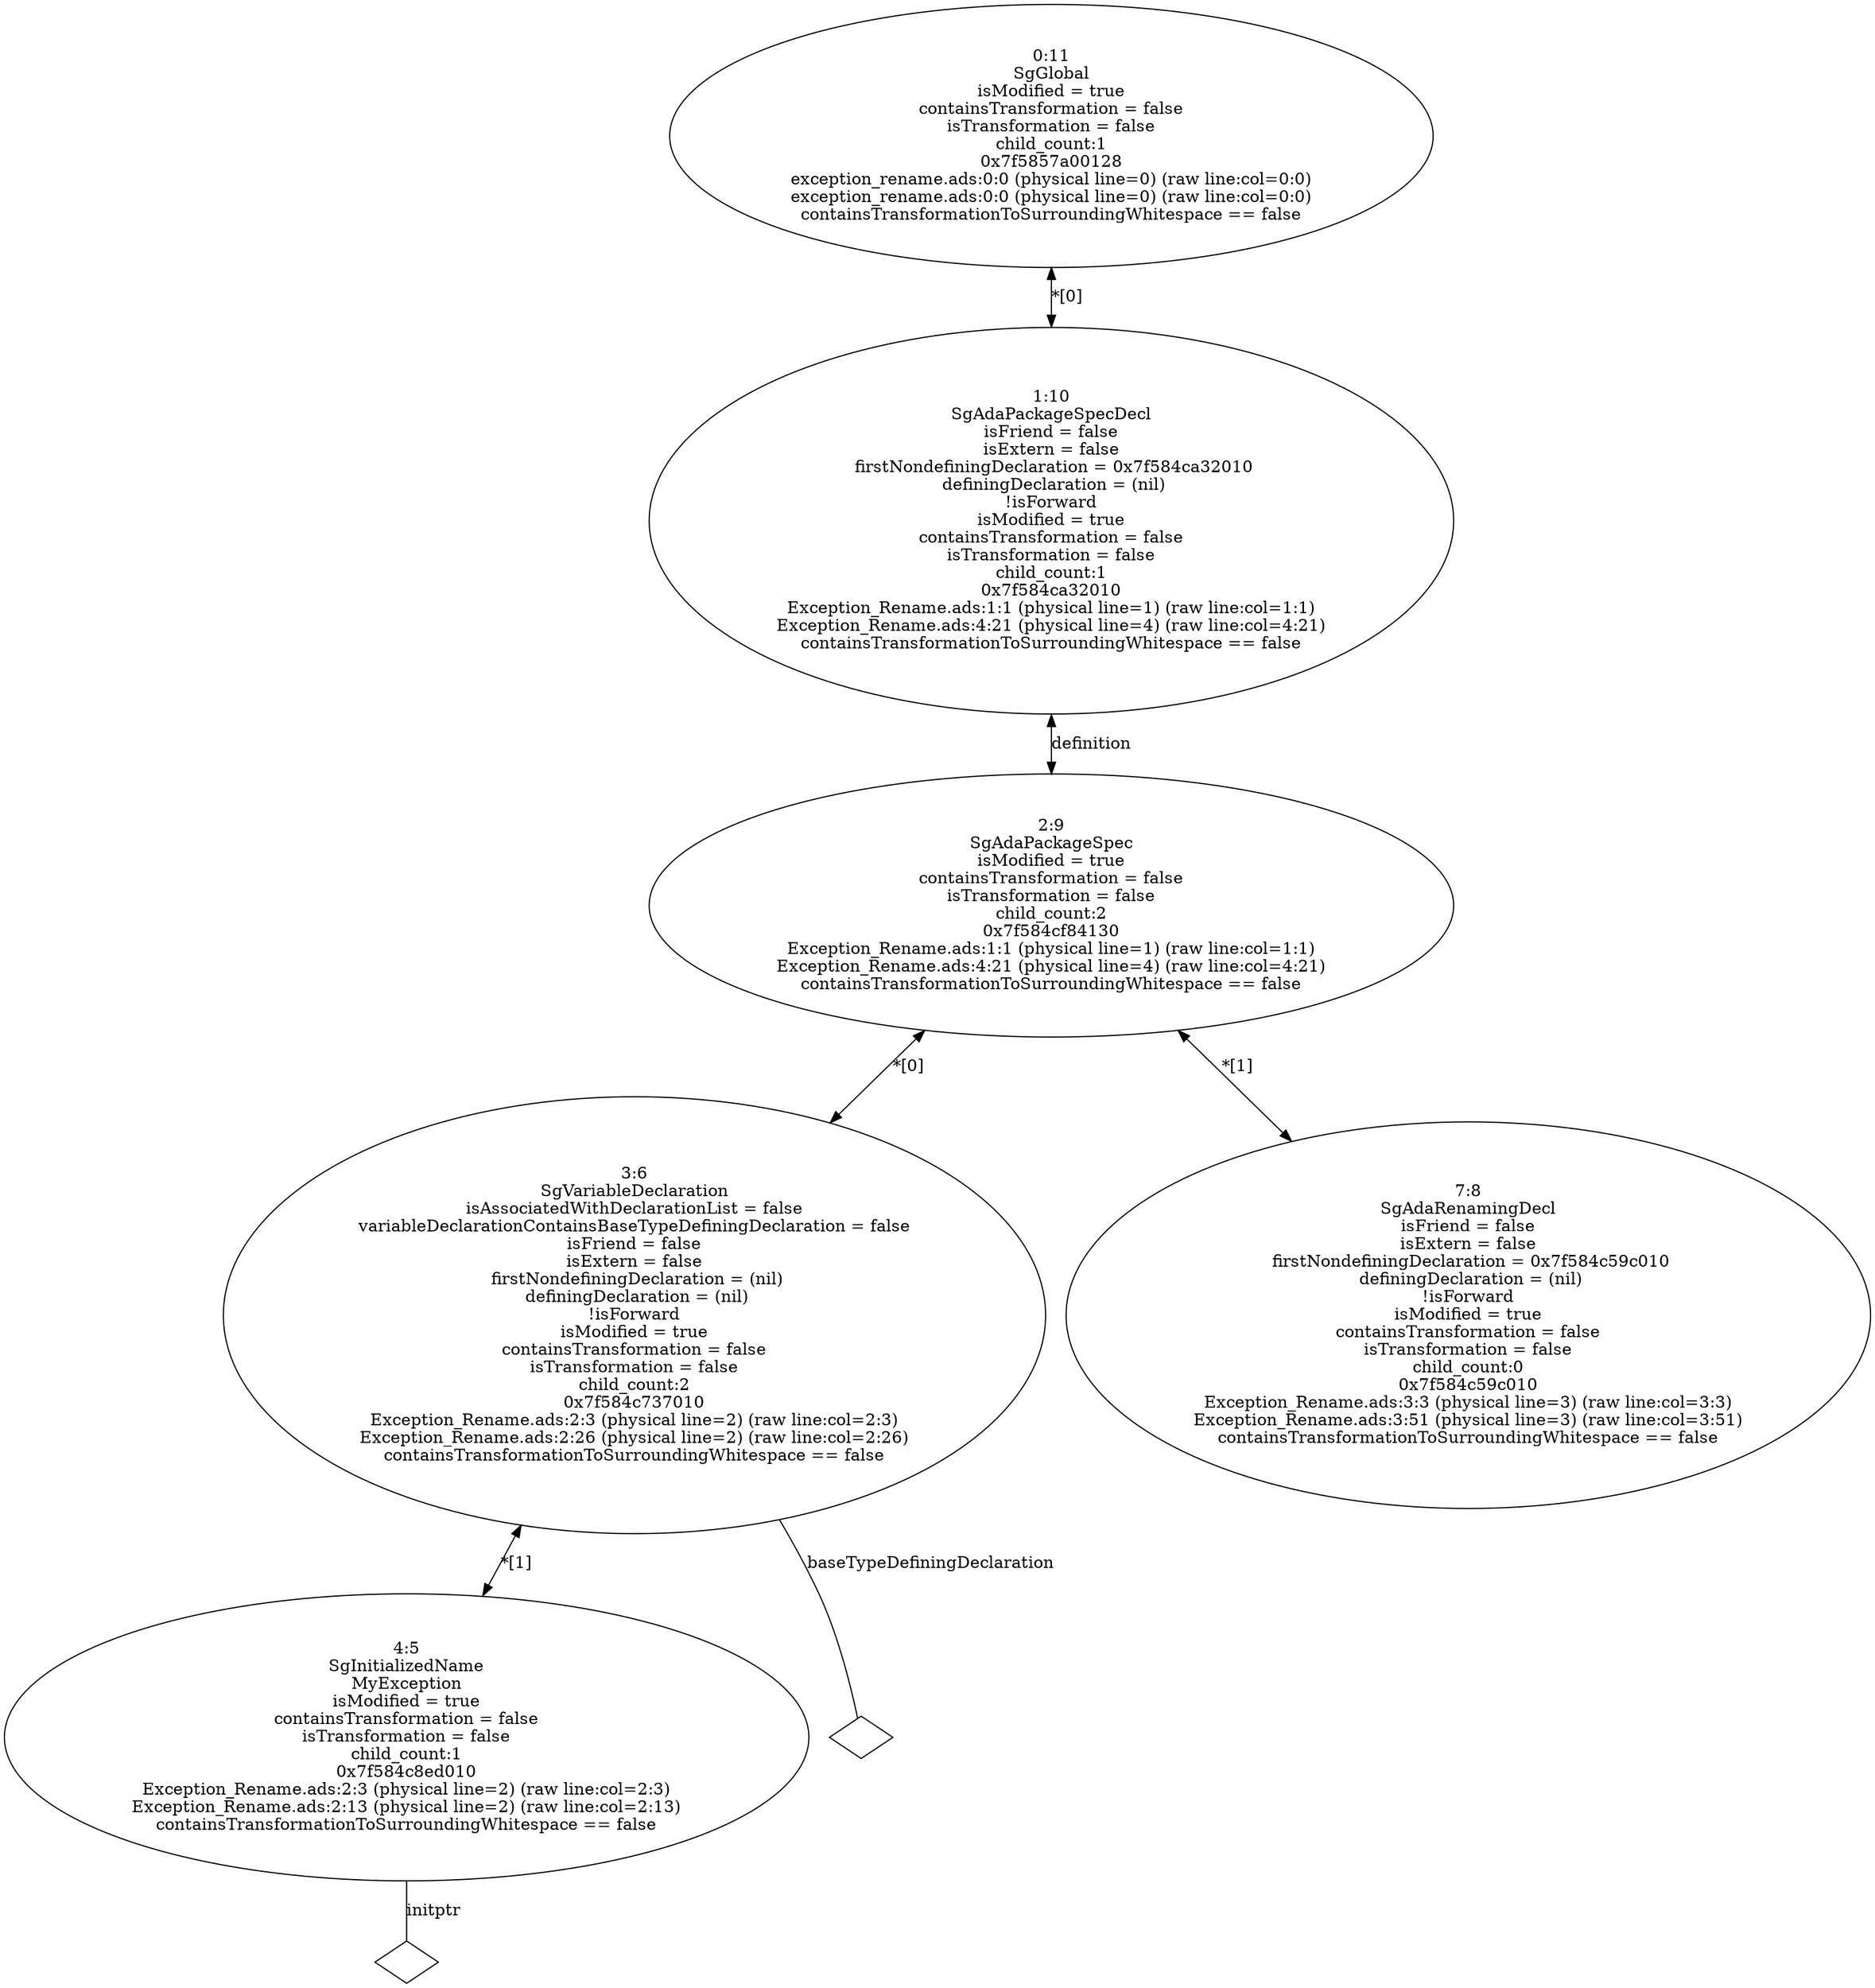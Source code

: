 digraph "G./exception_rename_rose.dot" {
"0x7f584c8ed010"[label="4:5\nSgInitializedName\nMyException\nisModified = true\ncontainsTransformation = false\nisTransformation = false\nchild_count:1\n0x7f584c8ed010\nException_Rename.ads:2:3 (physical line=2) (raw line:col=2:3)\nException_Rename.ads:2:13 (physical line=2) (raw line:col=2:13)\ncontainsTransformationToSurroundingWhitespace == false\n" ];
"0x7f584c8ed010" -> "0x7f584c8ed010__initptr__null"[label="initptr" dir=none ];
"0x7f584c8ed010__initptr__null"[label="" shape=diamond ];
"0x7f584c737010"[label="3:6\nSgVariableDeclaration\n isAssociatedWithDeclarationList = false \n variableDeclarationContainsBaseTypeDefiningDeclaration = false \n isFriend = false \n isExtern = false \n firstNondefiningDeclaration = (nil)\n definingDeclaration = (nil)\n!isForward\nisModified = true\ncontainsTransformation = false\nisTransformation = false\nchild_count:2\n0x7f584c737010\nException_Rename.ads:2:3 (physical line=2) (raw line:col=2:3)\nException_Rename.ads:2:26 (physical line=2) (raw line:col=2:26)\ncontainsTransformationToSurroundingWhitespace == false\n" ];
"0x7f584c737010" -> "0x7f584c737010__baseTypeDefiningDeclaration__null"[label="baseTypeDefiningDeclaration" dir=none ];
"0x7f584c737010__baseTypeDefiningDeclaration__null"[label="" shape=diamond ];
"0x7f584c737010" -> "0x7f584c8ed010"[label="*[1]" dir=both ];
"0x7f584c59c010"[label="7:8\nSgAdaRenamingDecl\n isFriend = false \n isExtern = false \n firstNondefiningDeclaration = 0x7f584c59c010\n definingDeclaration = (nil)\n!isForward\nisModified = true\ncontainsTransformation = false\nisTransformation = false\nchild_count:0\n0x7f584c59c010\nException_Rename.ads:3:3 (physical line=3) (raw line:col=3:3)\nException_Rename.ads:3:51 (physical line=3) (raw line:col=3:51)\ncontainsTransformationToSurroundingWhitespace == false\n" ];
"0x7f584cf84130"[label="2:9\nSgAdaPackageSpec\nisModified = true\ncontainsTransformation = false\nisTransformation = false\nchild_count:2\n0x7f584cf84130\nException_Rename.ads:1:1 (physical line=1) (raw line:col=1:1)\nException_Rename.ads:4:21 (physical line=4) (raw line:col=4:21)\ncontainsTransformationToSurroundingWhitespace == false\n" ];
"0x7f584cf84130" -> "0x7f584c737010"[label="*[0]" dir=both ];
"0x7f584cf84130" -> "0x7f584c59c010"[label="*[1]" dir=both ];
"0x7f584ca32010"[label="1:10\nSgAdaPackageSpecDecl\n isFriend = false \n isExtern = false \n firstNondefiningDeclaration = 0x7f584ca32010\n definingDeclaration = (nil)\n!isForward\nisModified = true\ncontainsTransformation = false\nisTransformation = false\nchild_count:1\n0x7f584ca32010\nException_Rename.ads:1:1 (physical line=1) (raw line:col=1:1)\nException_Rename.ads:4:21 (physical line=4) (raw line:col=4:21)\ncontainsTransformationToSurroundingWhitespace == false\n" ];
"0x7f584ca32010" -> "0x7f584cf84130"[label="definition" dir=both ];
"0x7f5857a00128"[label="0:11\nSgGlobal\nisModified = true\ncontainsTransformation = false\nisTransformation = false\nchild_count:1\n0x7f5857a00128\nexception_rename.ads:0:0 (physical line=0) (raw line:col=0:0)\nexception_rename.ads:0:0 (physical line=0) (raw line:col=0:0)\ncontainsTransformationToSurroundingWhitespace == false\n" ];
"0x7f5857a00128" -> "0x7f584ca32010"[label="*[0]" dir=both ];
}
